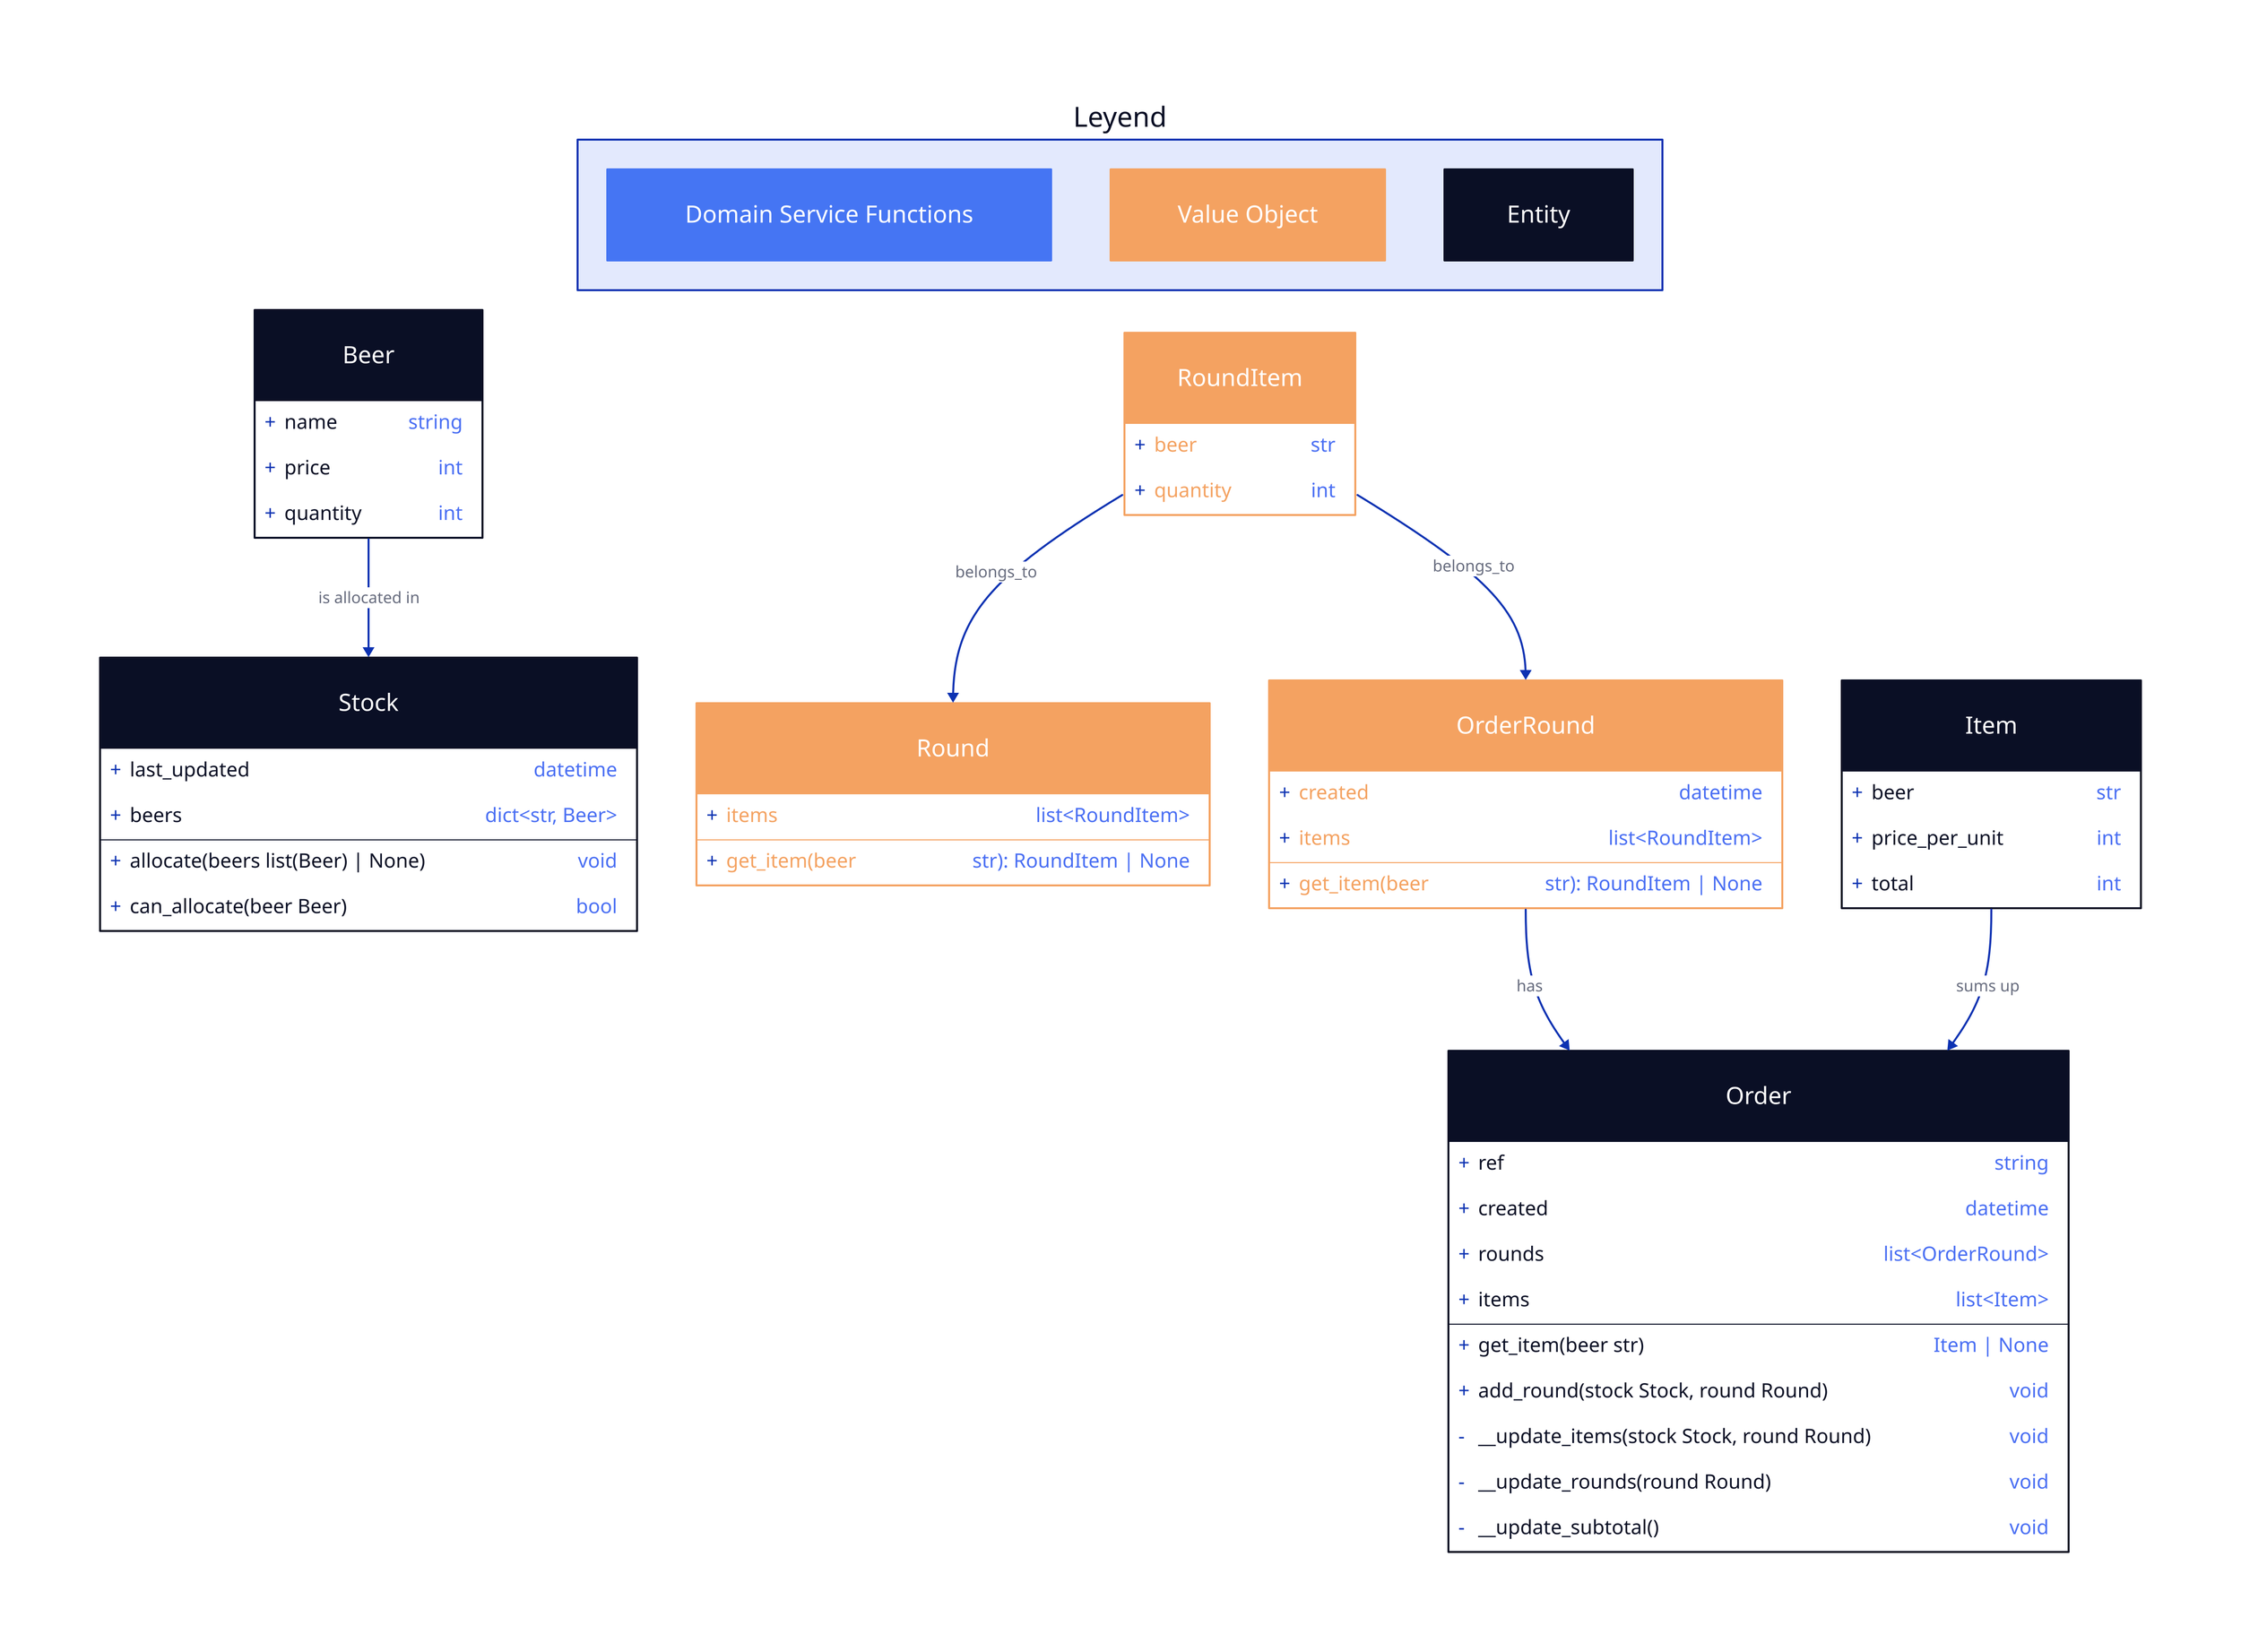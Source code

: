 vars: {
  value_object_color: "#f4a261"
  domain_service_function_color: "#4575F3"
}

"""
STOCK
"""

Beer: {
  shape: class

  +name: string
  +price: int
  +quantity: int
}

Stock: {
  shape: class

  +last_updated: datetime
  +beers: dict<str, Beer>

  +allocate(beers list(Beer) | None): void
  +can_allocate(beer Beer): bool
}

Beer -> Stock: is allocated in

"""
ROUND
"""

RoundItem: {
  shape: class

  +beer: str
  +quantity: int

  style.fill: ${value_object_color}
}

Round: {
  shape: class

  +items: list<RoundItem>

  +get_item(beer: str): RoundItem | None

  style.fill: ${value_object_color}
}

OrderRound: {
  shape: class

  +created: datetime
  +items: list<RoundItem>

  +get_item(beer: str): RoundItem | None

  style.fill: ${value_object_color}
}

RoundItem -> Round: belongs_to
RoundItem -> OrderRound: belongs_to

"""
ITEM
"""

Item: {
  shape: class

  +beer: str
  +price_per_unit: int # Snapshot of the price at the moment of the order
  +total: int # Quantity of beers.
}

"""
ORDER
"""

Order: {
  shape: class

  +ref: string
  +created: datetime
  +rounds: list<OrderRound>
  +items: list<Item>

  +get_item(beer str): Item | None
  +add_round(stock Stock, round Round): void
  -__update_items(stock Stock, round Round): void
  -__update_rounds(round Round): void
  -__update_subtotal(): void
}

OrderRound -> Order: has
Item -> Order: sums up

"""
LEGEND
"""

Leyend: {
  near: top-center

  Domain Service Functions: {
    shape: class

    style.fill: ${domain_service_function_color}
  }

  Value Object: {
    shape: class

    style.fill: ${value_object_color}
  }

  Entity: {
    shape: class
  }
}